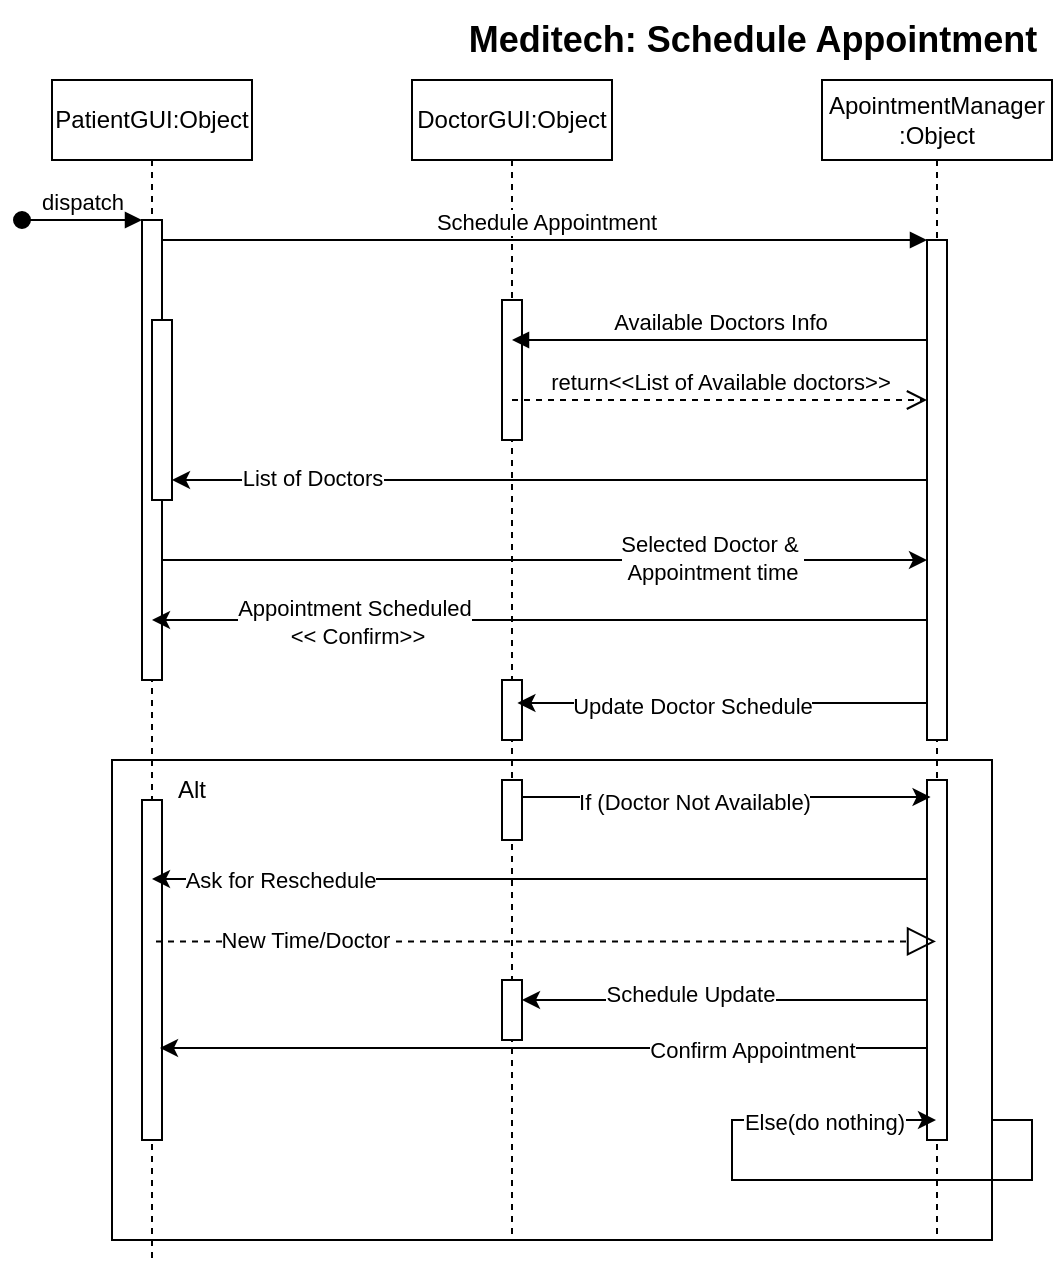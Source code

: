 <mxfile version="24.0.2" type="device">
  <diagram name="Page-1" id="2YBvvXClWsGukQMizWep">
    <mxGraphModel dx="1026" dy="425" grid="1" gridSize="10" guides="1" tooltips="1" connect="1" arrows="1" fold="1" page="1" pageScale="1" pageWidth="850" pageHeight="1100" math="0" shadow="0">
      <root>
        <mxCell id="0" />
        <mxCell id="1" parent="0" />
        <mxCell id="igcp9qP-wLdCR3YWe-FJ-20" value="" style="rounded=0;whiteSpace=wrap;html=1;" vertex="1" parent="1">
          <mxGeometry x="70" y="380" width="440" height="240" as="geometry" />
        </mxCell>
        <mxCell id="aM9ryv3xv72pqoxQDRHE-1" value="PatientGUI:Object" style="shape=umlLifeline;perimeter=lifelinePerimeter;whiteSpace=wrap;html=1;container=0;dropTarget=0;collapsible=0;recursiveResize=0;outlineConnect=0;portConstraint=eastwest;newEdgeStyle={&quot;edgeStyle&quot;:&quot;elbowEdgeStyle&quot;,&quot;elbow&quot;:&quot;vertical&quot;,&quot;curved&quot;:0,&quot;rounded&quot;:0};" parent="1" vertex="1">
          <mxGeometry x="40" y="40" width="100" height="590" as="geometry" />
        </mxCell>
        <mxCell id="aM9ryv3xv72pqoxQDRHE-2" value="" style="html=1;points=[];perimeter=orthogonalPerimeter;outlineConnect=0;targetShapes=umlLifeline;portConstraint=eastwest;newEdgeStyle={&quot;edgeStyle&quot;:&quot;elbowEdgeStyle&quot;,&quot;elbow&quot;:&quot;vertical&quot;,&quot;curved&quot;:0,&quot;rounded&quot;:0};" parent="aM9ryv3xv72pqoxQDRHE-1" vertex="1">
          <mxGeometry x="45" y="70" width="10" height="230" as="geometry" />
        </mxCell>
        <mxCell id="aM9ryv3xv72pqoxQDRHE-3" value="dispatch" style="html=1;verticalAlign=bottom;startArrow=oval;endArrow=block;startSize=8;edgeStyle=elbowEdgeStyle;elbow=vertical;curved=0;rounded=0;" parent="aM9ryv3xv72pqoxQDRHE-1" target="aM9ryv3xv72pqoxQDRHE-2" edge="1">
          <mxGeometry relative="1" as="geometry">
            <mxPoint x="-15" y="70" as="sourcePoint" />
          </mxGeometry>
        </mxCell>
        <mxCell id="aM9ryv3xv72pqoxQDRHE-4" value="" style="html=1;points=[];perimeter=orthogonalPerimeter;outlineConnect=0;targetShapes=umlLifeline;portConstraint=eastwest;newEdgeStyle={&quot;edgeStyle&quot;:&quot;elbowEdgeStyle&quot;,&quot;elbow&quot;:&quot;vertical&quot;,&quot;curved&quot;:0,&quot;rounded&quot;:0};" parent="aM9ryv3xv72pqoxQDRHE-1" vertex="1">
          <mxGeometry x="50" y="120" width="10" height="90" as="geometry" />
        </mxCell>
        <mxCell id="igcp9qP-wLdCR3YWe-FJ-28" value="" style="html=1;points=[];perimeter=orthogonalPerimeter;outlineConnect=0;targetShapes=umlLifeline;portConstraint=eastwest;newEdgeStyle={&quot;edgeStyle&quot;:&quot;elbowEdgeStyle&quot;,&quot;elbow&quot;:&quot;vertical&quot;,&quot;curved&quot;:0,&quot;rounded&quot;:0};" vertex="1" parent="aM9ryv3xv72pqoxQDRHE-1">
          <mxGeometry x="45" y="360" width="10" height="170" as="geometry" />
        </mxCell>
        <mxCell id="aM9ryv3xv72pqoxQDRHE-5" value="DoctorGUI:Object" style="shape=umlLifeline;perimeter=lifelinePerimeter;whiteSpace=wrap;html=1;container=0;dropTarget=0;collapsible=0;recursiveResize=0;outlineConnect=0;portConstraint=eastwest;newEdgeStyle={&quot;edgeStyle&quot;:&quot;elbowEdgeStyle&quot;,&quot;elbow&quot;:&quot;vertical&quot;,&quot;curved&quot;:0,&quot;rounded&quot;:0};" parent="1" vertex="1">
          <mxGeometry x="220" y="40" width="100" height="580" as="geometry" />
        </mxCell>
        <mxCell id="aM9ryv3xv72pqoxQDRHE-6" value="" style="html=1;points=[];perimeter=orthogonalPerimeter;outlineConnect=0;targetShapes=umlLifeline;portConstraint=eastwest;newEdgeStyle={&quot;edgeStyle&quot;:&quot;elbowEdgeStyle&quot;,&quot;elbow&quot;:&quot;vertical&quot;,&quot;curved&quot;:0,&quot;rounded&quot;:0};" parent="aM9ryv3xv72pqoxQDRHE-5" vertex="1">
          <mxGeometry x="45" y="110" width="10" height="70" as="geometry" />
        </mxCell>
        <mxCell id="igcp9qP-wLdCR3YWe-FJ-13" value="" style="html=1;points=[];perimeter=orthogonalPerimeter;outlineConnect=0;targetShapes=umlLifeline;portConstraint=eastwest;newEdgeStyle={&quot;edgeStyle&quot;:&quot;elbowEdgeStyle&quot;,&quot;elbow&quot;:&quot;vertical&quot;,&quot;curved&quot;:0,&quot;rounded&quot;:0};" vertex="1" parent="aM9ryv3xv72pqoxQDRHE-5">
          <mxGeometry x="45" y="300" width="10" height="30" as="geometry" />
        </mxCell>
        <mxCell id="igcp9qP-wLdCR3YWe-FJ-23" value="" style="html=1;points=[];perimeter=orthogonalPerimeter;outlineConnect=0;targetShapes=umlLifeline;portConstraint=eastwest;newEdgeStyle={&quot;edgeStyle&quot;:&quot;elbowEdgeStyle&quot;,&quot;elbow&quot;:&quot;vertical&quot;,&quot;curved&quot;:0,&quot;rounded&quot;:0};" vertex="1" parent="aM9ryv3xv72pqoxQDRHE-5">
          <mxGeometry x="45" y="350" width="10" height="30" as="geometry" />
        </mxCell>
        <mxCell id="aM9ryv3xv72pqoxQDRHE-7" value="Schedule Appointment" style="html=1;verticalAlign=bottom;endArrow=block;edgeStyle=elbowEdgeStyle;elbow=vertical;curved=0;rounded=0;" parent="1" source="aM9ryv3xv72pqoxQDRHE-2" target="igcp9qP-wLdCR3YWe-FJ-3" edge="1">
          <mxGeometry relative="1" as="geometry">
            <mxPoint x="195" y="130" as="sourcePoint" />
            <Array as="points">
              <mxPoint x="180" y="120" />
            </Array>
          </mxGeometry>
        </mxCell>
        <mxCell id="aM9ryv3xv72pqoxQDRHE-9" value="Available Doctors Info" style="html=1;verticalAlign=bottom;endArrow=block;edgeStyle=elbowEdgeStyle;elbow=vertical;curved=0;rounded=0;" parent="1" source="igcp9qP-wLdCR3YWe-FJ-3" target="aM9ryv3xv72pqoxQDRHE-5" edge="1">
          <mxGeometry relative="1" as="geometry">
            <mxPoint x="175" y="160" as="sourcePoint" />
            <Array as="points">
              <mxPoint x="360" y="170" />
            </Array>
            <mxPoint x="100" y="160" as="targetPoint" />
          </mxGeometry>
        </mxCell>
        <mxCell id="aM9ryv3xv72pqoxQDRHE-10" value="return&amp;lt;&amp;lt;List of Available doctors&amp;gt;&amp;gt;" style="html=1;verticalAlign=bottom;endArrow=open;dashed=1;endSize=8;edgeStyle=elbowEdgeStyle;elbow=horizontal;curved=0;rounded=0;" parent="1" source="aM9ryv3xv72pqoxQDRHE-5" target="igcp9qP-wLdCR3YWe-FJ-3" edge="1">
          <mxGeometry relative="1" as="geometry">
            <mxPoint x="175" y="235" as="targetPoint" />
            <Array as="points">
              <mxPoint x="380" y="200" />
            </Array>
          </mxGeometry>
        </mxCell>
        <mxCell id="igcp9qP-wLdCR3YWe-FJ-1" value="&lt;font style=&quot;font-size: 18px;&quot;&gt;&lt;b&gt;Meditech: Schedule Appointment&lt;/b&gt;&lt;/font&gt;" style="text;html=1;align=center;verticalAlign=middle;resizable=0;points=[];autosize=1;strokeColor=none;fillColor=none;" vertex="1" parent="1">
          <mxGeometry x="235" width="310" height="40" as="geometry" />
        </mxCell>
        <mxCell id="igcp9qP-wLdCR3YWe-FJ-2" value="ApointmentManager&lt;div&gt;:Object&lt;/div&gt;" style="shape=umlLifeline;perimeter=lifelinePerimeter;whiteSpace=wrap;html=1;container=0;dropTarget=0;collapsible=0;recursiveResize=0;outlineConnect=0;portConstraint=eastwest;newEdgeStyle={&quot;edgeStyle&quot;:&quot;elbowEdgeStyle&quot;,&quot;elbow&quot;:&quot;vertical&quot;,&quot;curved&quot;:0,&quot;rounded&quot;:0};" vertex="1" parent="1">
          <mxGeometry x="425" y="40" width="115" height="580" as="geometry" />
        </mxCell>
        <mxCell id="igcp9qP-wLdCR3YWe-FJ-3" value="" style="html=1;points=[];perimeter=orthogonalPerimeter;outlineConnect=0;targetShapes=umlLifeline;portConstraint=eastwest;newEdgeStyle={&quot;edgeStyle&quot;:&quot;elbowEdgeStyle&quot;,&quot;elbow&quot;:&quot;vertical&quot;,&quot;curved&quot;:0,&quot;rounded&quot;:0};" vertex="1" parent="igcp9qP-wLdCR3YWe-FJ-2">
          <mxGeometry x="52.5" y="80" width="10" height="250" as="geometry" />
        </mxCell>
        <mxCell id="igcp9qP-wLdCR3YWe-FJ-42" style="edgeStyle=elbowEdgeStyle;rounded=0;orthogonalLoop=1;jettySize=auto;html=1;elbow=vertical;curved=0;" edge="1" parent="igcp9qP-wLdCR3YWe-FJ-2" source="igcp9qP-wLdCR3YWe-FJ-22" target="igcp9qP-wLdCR3YWe-FJ-2">
          <mxGeometry relative="1" as="geometry" />
        </mxCell>
        <mxCell id="igcp9qP-wLdCR3YWe-FJ-22" value="" style="html=1;points=[];perimeter=orthogonalPerimeter;outlineConnect=0;targetShapes=umlLifeline;portConstraint=eastwest;newEdgeStyle={&quot;edgeStyle&quot;:&quot;elbowEdgeStyle&quot;,&quot;elbow&quot;:&quot;vertical&quot;,&quot;curved&quot;:0,&quot;rounded&quot;:0};" vertex="1" parent="igcp9qP-wLdCR3YWe-FJ-2">
          <mxGeometry x="52.5" y="350" width="10" height="180" as="geometry" />
        </mxCell>
        <mxCell id="igcp9qP-wLdCR3YWe-FJ-5" style="edgeStyle=elbowEdgeStyle;rounded=0;orthogonalLoop=1;jettySize=auto;html=1;elbow=vertical;curved=0;" edge="1" parent="1" source="igcp9qP-wLdCR3YWe-FJ-3" target="aM9ryv3xv72pqoxQDRHE-4">
          <mxGeometry relative="1" as="geometry">
            <Array as="points">
              <mxPoint x="289" y="240" />
            </Array>
          </mxGeometry>
        </mxCell>
        <mxCell id="igcp9qP-wLdCR3YWe-FJ-7" value="List of Doctors" style="edgeLabel;html=1;align=center;verticalAlign=middle;resizable=0;points=[];" vertex="1" connectable="0" parent="igcp9qP-wLdCR3YWe-FJ-5">
          <mxGeometry x="0.629" y="-1" relative="1" as="geometry">
            <mxPoint as="offset" />
          </mxGeometry>
        </mxCell>
        <mxCell id="igcp9qP-wLdCR3YWe-FJ-8" style="edgeStyle=elbowEdgeStyle;rounded=0;orthogonalLoop=1;jettySize=auto;html=1;elbow=vertical;curved=0;" edge="1" parent="1" source="aM9ryv3xv72pqoxQDRHE-4" target="igcp9qP-wLdCR3YWe-FJ-3">
          <mxGeometry relative="1" as="geometry">
            <Array as="points">
              <mxPoint x="350" y="280" />
              <mxPoint x="100" y="280" />
            </Array>
          </mxGeometry>
        </mxCell>
        <mxCell id="igcp9qP-wLdCR3YWe-FJ-9" value="Selected Doctor &amp;amp;&amp;nbsp;&lt;div&gt;Appointment time&lt;/div&gt;" style="edgeLabel;html=1;align=center;verticalAlign=middle;resizable=0;points=[];" vertex="1" connectable="0" parent="igcp9qP-wLdCR3YWe-FJ-8">
          <mxGeometry x="0.666" y="1" relative="1" as="geometry">
            <mxPoint x="-39" as="offset" />
          </mxGeometry>
        </mxCell>
        <mxCell id="igcp9qP-wLdCR3YWe-FJ-11" style="edgeStyle=elbowEdgeStyle;rounded=0;orthogonalLoop=1;jettySize=auto;html=1;elbow=vertical;curved=0;" edge="1" parent="1" source="igcp9qP-wLdCR3YWe-FJ-3" target="aM9ryv3xv72pqoxQDRHE-1">
          <mxGeometry relative="1" as="geometry">
            <mxPoint x="130" y="310" as="targetPoint" />
            <Array as="points">
              <mxPoint x="300" y="310" />
            </Array>
          </mxGeometry>
        </mxCell>
        <mxCell id="igcp9qP-wLdCR3YWe-FJ-12" value="Appointment Scheduled&lt;div&gt;&amp;nbsp;&amp;lt;&amp;lt; Confirm&amp;gt;&amp;gt;&lt;/div&gt;" style="edgeLabel;html=1;align=center;verticalAlign=middle;resizable=0;points=[];" vertex="1" connectable="0" parent="igcp9qP-wLdCR3YWe-FJ-11">
          <mxGeometry x="-0.417" y="1" relative="1" as="geometry">
            <mxPoint x="-174" as="offset" />
          </mxGeometry>
        </mxCell>
        <mxCell id="igcp9qP-wLdCR3YWe-FJ-15" style="edgeStyle=elbowEdgeStyle;rounded=0;orthogonalLoop=1;jettySize=auto;html=1;elbow=vertical;curved=0;entryX=0.527;entryY=0.537;entryDx=0;entryDy=0;entryPerimeter=0;" edge="1" parent="1" source="igcp9qP-wLdCR3YWe-FJ-3" target="aM9ryv3xv72pqoxQDRHE-5">
          <mxGeometry relative="1" as="geometry" />
        </mxCell>
        <mxCell id="igcp9qP-wLdCR3YWe-FJ-16" value="Update Doctor Schedule" style="edgeLabel;html=1;align=center;verticalAlign=middle;resizable=0;points=[];" vertex="1" connectable="0" parent="igcp9qP-wLdCR3YWe-FJ-15">
          <mxGeometry x="0.145" y="1" relative="1" as="geometry">
            <mxPoint as="offset" />
          </mxGeometry>
        </mxCell>
        <mxCell id="igcp9qP-wLdCR3YWe-FJ-21" value="Alt" style="text;html=1;align=center;verticalAlign=middle;whiteSpace=wrap;rounded=0;" vertex="1" parent="1">
          <mxGeometry x="80" y="380" width="60" height="30" as="geometry" />
        </mxCell>
        <mxCell id="igcp9qP-wLdCR3YWe-FJ-26" style="edgeStyle=elbowEdgeStyle;rounded=0;orthogonalLoop=1;jettySize=auto;html=1;elbow=vertical;curved=0;entryX=0.472;entryY=0.618;entryDx=0;entryDy=0;entryPerimeter=0;" edge="1" parent="1" source="igcp9qP-wLdCR3YWe-FJ-23" target="igcp9qP-wLdCR3YWe-FJ-2">
          <mxGeometry relative="1" as="geometry" />
        </mxCell>
        <mxCell id="igcp9qP-wLdCR3YWe-FJ-27" value="If (Doctor Not Available)" style="edgeLabel;html=1;align=center;verticalAlign=middle;resizable=0;points=[];" vertex="1" connectable="0" parent="igcp9qP-wLdCR3YWe-FJ-26">
          <mxGeometry x="-0.163" y="-2" relative="1" as="geometry">
            <mxPoint as="offset" />
          </mxGeometry>
        </mxCell>
        <mxCell id="igcp9qP-wLdCR3YWe-FJ-29" style="edgeStyle=elbowEdgeStyle;rounded=0;orthogonalLoop=1;jettySize=auto;html=1;elbow=vertical;curved=0;entryX=0.5;entryY=0.677;entryDx=0;entryDy=0;entryPerimeter=0;" edge="1" parent="1" source="igcp9qP-wLdCR3YWe-FJ-22" target="aM9ryv3xv72pqoxQDRHE-1">
          <mxGeometry relative="1" as="geometry" />
        </mxCell>
        <mxCell id="igcp9qP-wLdCR3YWe-FJ-30" value="Ask for Reschedule" style="edgeLabel;html=1;align=center;verticalAlign=middle;resizable=0;points=[];" vertex="1" connectable="0" parent="igcp9qP-wLdCR3YWe-FJ-29">
          <mxGeometry x="0.669" relative="1" as="geometry">
            <mxPoint as="offset" />
          </mxGeometry>
        </mxCell>
        <mxCell id="igcp9qP-wLdCR3YWe-FJ-31" value="" style="endArrow=block;dashed=1;endFill=0;endSize=12;html=1;rounded=0;exitX=0.52;exitY=0.73;exitDx=0;exitDy=0;exitPerimeter=0;" edge="1" parent="1" source="aM9ryv3xv72pqoxQDRHE-1" target="igcp9qP-wLdCR3YWe-FJ-2">
          <mxGeometry width="160" relative="1" as="geometry">
            <mxPoint x="320" y="450" as="sourcePoint" />
            <mxPoint x="480" y="450" as="targetPoint" />
          </mxGeometry>
        </mxCell>
        <mxCell id="igcp9qP-wLdCR3YWe-FJ-32" value="New Time/Doctor&amp;nbsp;" style="edgeLabel;html=1;align=center;verticalAlign=middle;resizable=0;points=[];" vertex="1" connectable="0" parent="igcp9qP-wLdCR3YWe-FJ-31">
          <mxGeometry x="-0.612" y="1" relative="1" as="geometry">
            <mxPoint as="offset" />
          </mxGeometry>
        </mxCell>
        <mxCell id="igcp9qP-wLdCR3YWe-FJ-33" style="edgeStyle=elbowEdgeStyle;rounded=0;orthogonalLoop=1;jettySize=auto;html=1;elbow=horizontal;curved=0;" edge="1" parent="1" source="igcp9qP-wLdCR3YWe-FJ-37" target="aM9ryv3xv72pqoxQDRHE-5">
          <mxGeometry relative="1" as="geometry">
            <Array as="points" />
          </mxGeometry>
        </mxCell>
        <mxCell id="igcp9qP-wLdCR3YWe-FJ-35" style="edgeStyle=elbowEdgeStyle;rounded=0;orthogonalLoop=1;jettySize=auto;html=1;elbow=vertical;curved=0;entryX=0.54;entryY=0.82;entryDx=0;entryDy=0;entryPerimeter=0;" edge="1" parent="1" source="igcp9qP-wLdCR3YWe-FJ-22" target="aM9ryv3xv72pqoxQDRHE-1">
          <mxGeometry relative="1" as="geometry" />
        </mxCell>
        <mxCell id="igcp9qP-wLdCR3YWe-FJ-36" value="Confirm Appointment" style="edgeLabel;html=1;align=center;verticalAlign=middle;resizable=0;points=[];" vertex="1" connectable="0" parent="igcp9qP-wLdCR3YWe-FJ-35">
          <mxGeometry x="-0.542" y="1" relative="1" as="geometry">
            <mxPoint as="offset" />
          </mxGeometry>
        </mxCell>
        <mxCell id="igcp9qP-wLdCR3YWe-FJ-38" value="" style="edgeStyle=elbowEdgeStyle;rounded=0;orthogonalLoop=1;jettySize=auto;html=1;elbow=horizontal;curved=0;" edge="1" parent="1">
          <mxGeometry relative="1" as="geometry">
            <mxPoint x="477.5" y="500" as="sourcePoint" />
            <mxPoint x="275" y="500" as="targetPoint" />
            <Array as="points">
              <mxPoint x="399" y="500" />
            </Array>
          </mxGeometry>
        </mxCell>
        <mxCell id="igcp9qP-wLdCR3YWe-FJ-41" value="Schedule Update" style="edgeLabel;html=1;align=center;verticalAlign=middle;resizable=0;points=[];" vertex="1" connectable="0" parent="igcp9qP-wLdCR3YWe-FJ-38">
          <mxGeometry x="0.174" y="-3" relative="1" as="geometry">
            <mxPoint as="offset" />
          </mxGeometry>
        </mxCell>
        <mxCell id="igcp9qP-wLdCR3YWe-FJ-37" value="" style="html=1;points=[];perimeter=orthogonalPerimeter;outlineConnect=0;targetShapes=umlLifeline;portConstraint=eastwest;newEdgeStyle={&quot;edgeStyle&quot;:&quot;elbowEdgeStyle&quot;,&quot;elbow&quot;:&quot;vertical&quot;,&quot;curved&quot;:0,&quot;rounded&quot;:0};" vertex="1" parent="1">
          <mxGeometry x="265" y="490" width="10" height="30" as="geometry" />
        </mxCell>
        <mxCell id="igcp9qP-wLdCR3YWe-FJ-45" style="edgeStyle=orthogonalEdgeStyle;rounded=0;orthogonalLoop=1;jettySize=auto;html=1;exitX=1;exitY=0.75;exitDx=0;exitDy=0;" edge="1" parent="1" source="igcp9qP-wLdCR3YWe-FJ-20" target="igcp9qP-wLdCR3YWe-FJ-2">
          <mxGeometry relative="1" as="geometry">
            <Array as="points">
              <mxPoint x="530" y="560" />
              <mxPoint x="530" y="590" />
              <mxPoint x="380" y="590" />
              <mxPoint x="380" y="560" />
            </Array>
          </mxGeometry>
        </mxCell>
        <mxCell id="igcp9qP-wLdCR3YWe-FJ-46" value="Else(do nothing)" style="edgeLabel;html=1;align=center;verticalAlign=middle;resizable=0;points=[];" vertex="1" connectable="0" parent="igcp9qP-wLdCR3YWe-FJ-45">
          <mxGeometry x="0.664" y="-1" relative="1" as="geometry">
            <mxPoint as="offset" />
          </mxGeometry>
        </mxCell>
      </root>
    </mxGraphModel>
  </diagram>
</mxfile>
